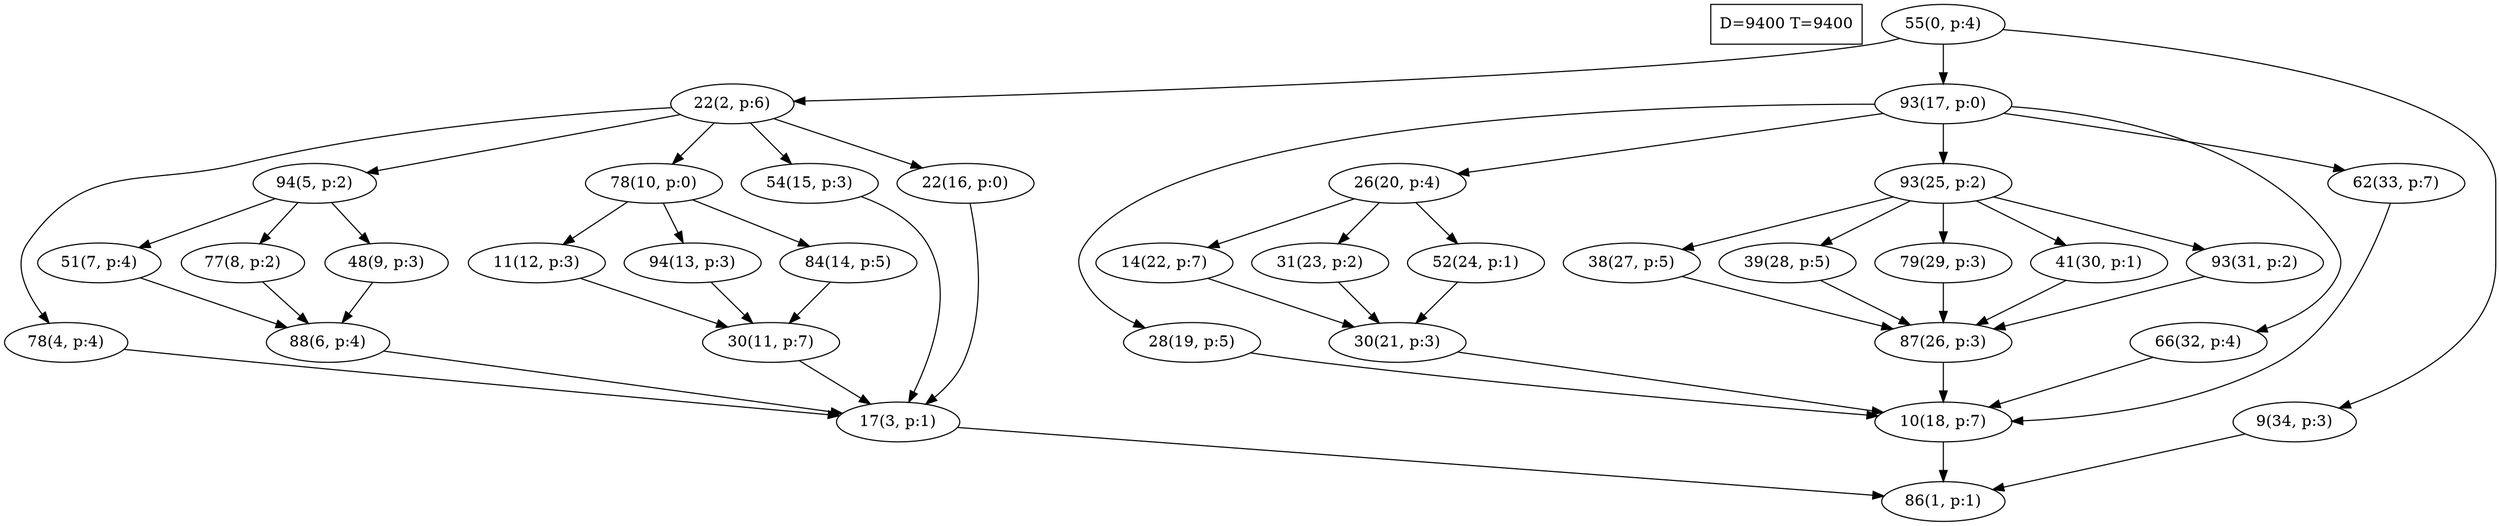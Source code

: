 digraph Task {
i [shape=box, label="D=9400 T=9400"]; 
0 [label="55(0, p:4)"];
1 [label="86(1, p:1)"];
2 [label="22(2, p:6)"];
3 [label="17(3, p:1)"];
4 [label="78(4, p:4)"];
5 [label="94(5, p:2)"];
6 [label="88(6, p:4)"];
7 [label="51(7, p:4)"];
8 [label="77(8, p:2)"];
9 [label="48(9, p:3)"];
10 [label="78(10, p:0)"];
11 [label="30(11, p:7)"];
12 [label="11(12, p:3)"];
13 [label="94(13, p:3)"];
14 [label="84(14, p:5)"];
15 [label="54(15, p:3)"];
16 [label="22(16, p:0)"];
17 [label="93(17, p:0)"];
18 [label="10(18, p:7)"];
19 [label="28(19, p:5)"];
20 [label="26(20, p:4)"];
21 [label="30(21, p:3)"];
22 [label="14(22, p:7)"];
23 [label="31(23, p:2)"];
24 [label="52(24, p:1)"];
25 [label="93(25, p:2)"];
26 [label="87(26, p:3)"];
27 [label="38(27, p:5)"];
28 [label="39(28, p:5)"];
29 [label="79(29, p:3)"];
30 [label="41(30, p:1)"];
31 [label="93(31, p:2)"];
32 [label="66(32, p:4)"];
33 [label="62(33, p:7)"];
34 [label="9(34, p:3)"];
0 -> 2;
0 -> 17;
0 -> 34;
2 -> 4;
2 -> 5;
2 -> 10;
2 -> 15;
2 -> 16;
3 -> 1;
4 -> 3;
5 -> 7;
5 -> 8;
5 -> 9;
6 -> 3;
7 -> 6;
8 -> 6;
9 -> 6;
10 -> 12;
10 -> 13;
10 -> 14;
11 -> 3;
12 -> 11;
13 -> 11;
14 -> 11;
15 -> 3;
16 -> 3;
17 -> 19;
17 -> 20;
17 -> 25;
17 -> 32;
17 -> 33;
18 -> 1;
19 -> 18;
20 -> 22;
20 -> 23;
20 -> 24;
21 -> 18;
22 -> 21;
23 -> 21;
24 -> 21;
25 -> 27;
25 -> 28;
25 -> 29;
25 -> 30;
25 -> 31;
26 -> 18;
27 -> 26;
28 -> 26;
29 -> 26;
30 -> 26;
31 -> 26;
32 -> 18;
33 -> 18;
34 -> 1;
}